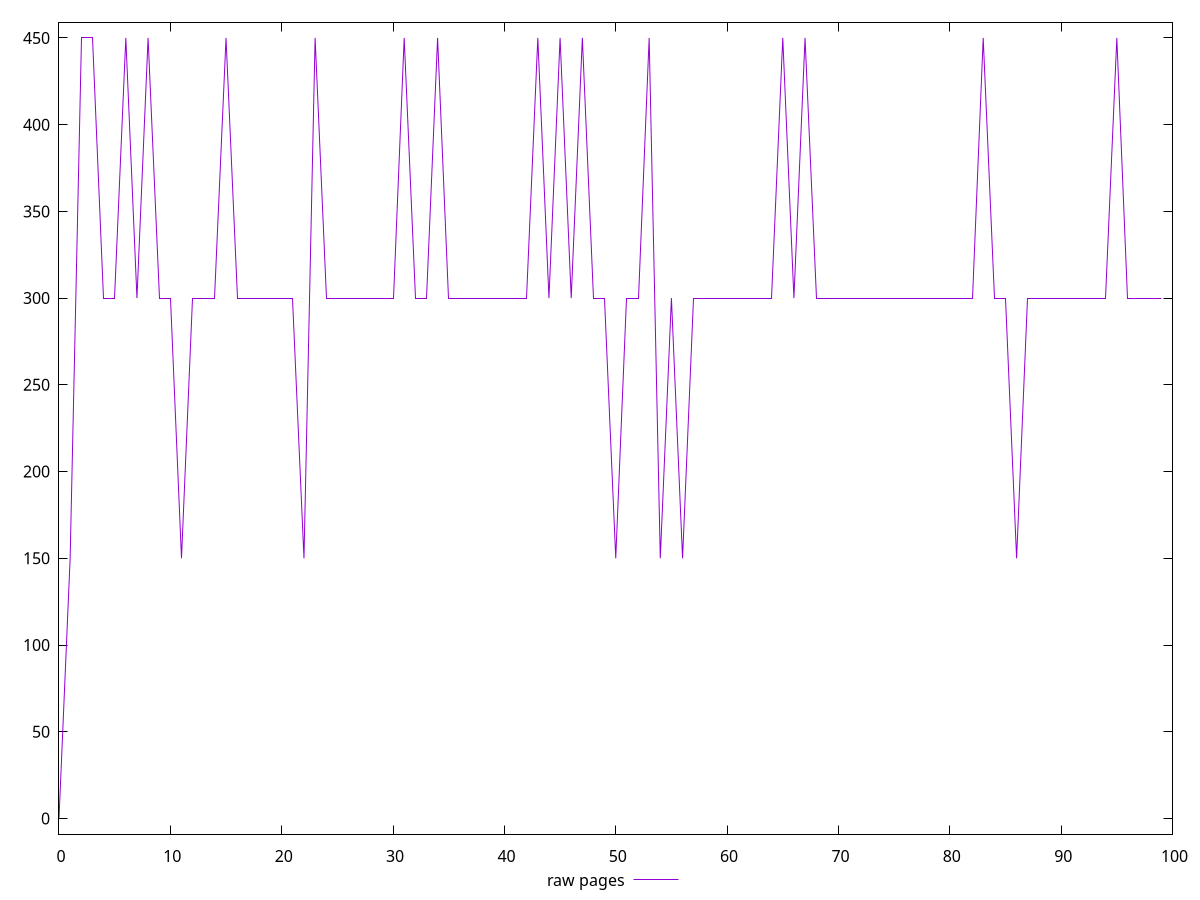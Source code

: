 $_rawPages <<EOF
0
150
450
450
300
300
450
300
450
300
300
150
300
300
300
450
300
300
300
300
300
300
150
450
300
300
300
300
300
300
300
450
300
300
450
300
300
300
300
300
300
300
300
450
300
450
300
450
300
300
150
300
300
450
150
300
150
300
300
300
300
300
300
300
300
450
300
450
300
300
300
300
300
300
300
300
300
300
300
300
300
300
300
450
300
300
150
300
300
300
300
300
300
300
300
450
300
300
300
300
EOF
set key outside below
set terminal pngcairo
set output "report_00006_2020-11-02T20-21-41.718Z/unminified-css/pages//raw.png"
set yrange [-9:459]
plot $_rawPages title "raw pages" with line ,